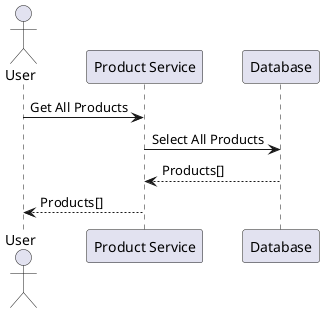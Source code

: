 @startuml
actor User
participant "Product Service" as Product
participant "Database" as DB

User -> Product: Get All Products
Product -> DB: Select All Products
DB --> Product: Products[]
Product --> User: Products[]
@enduml
